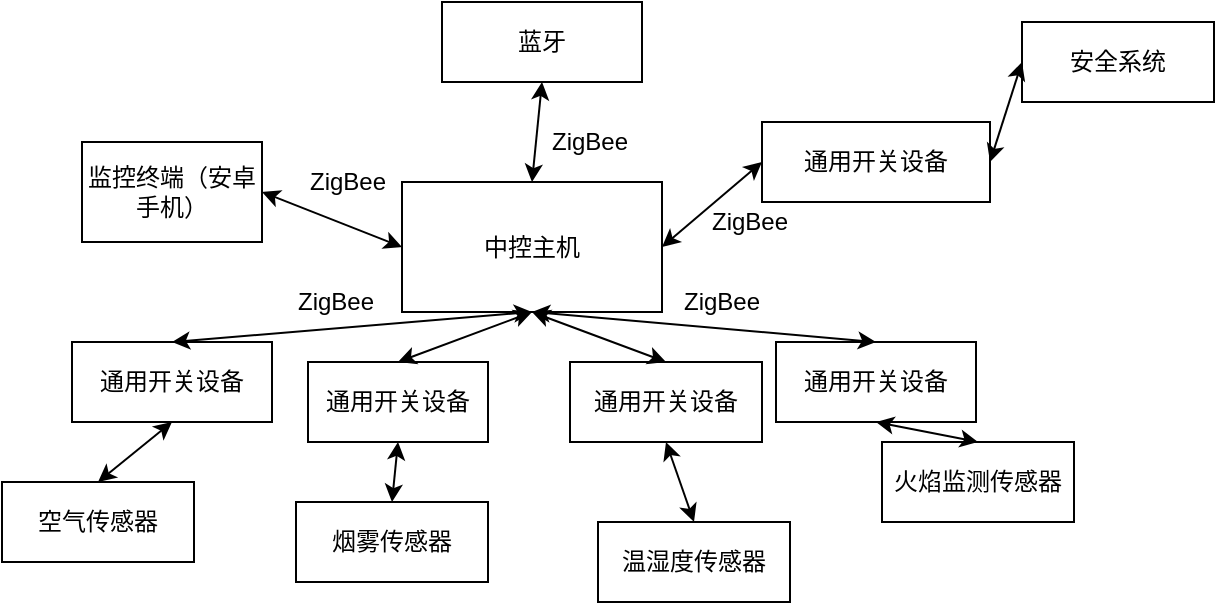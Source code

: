 <mxfile version="14.1.1" type="github">
  <diagram id="RVfmzVuCM36VgM1Rc9qW" name="Page-1">
    <mxGraphModel dx="1038" dy="499" grid="1" gridSize="10" guides="1" tooltips="1" connect="1" arrows="1" fold="1" page="1" pageScale="1" pageWidth="827" pageHeight="1169" math="0" shadow="0">
      <root>
        <mxCell id="0" />
        <mxCell id="1" parent="0" />
        <mxCell id="TdD37lLH8tl2YsaCIaR8-1" value="中控主机" style="rounded=0;whiteSpace=wrap;html=1;" vertex="1" parent="1">
          <mxGeometry x="320" y="200" width="130" height="65" as="geometry" />
        </mxCell>
        <mxCell id="TdD37lLH8tl2YsaCIaR8-4" value="" style="endArrow=classic;startArrow=classic;html=1;entryX=0.5;entryY=1;entryDx=0;entryDy=0;exitX=0.5;exitY=0;exitDx=0;exitDy=0;" edge="1" parent="1" source="TdD37lLH8tl2YsaCIaR8-1" target="TdD37lLH8tl2YsaCIaR8-5">
          <mxGeometry width="50" height="50" relative="1" as="geometry">
            <mxPoint x="400" y="200" as="sourcePoint" />
            <mxPoint x="410" y="140" as="targetPoint" />
          </mxGeometry>
        </mxCell>
        <mxCell id="TdD37lLH8tl2YsaCIaR8-5" value="蓝牙" style="rounded=0;whiteSpace=wrap;html=1;" vertex="1" parent="1">
          <mxGeometry x="340" y="110" width="100" height="40" as="geometry" />
        </mxCell>
        <mxCell id="TdD37lLH8tl2YsaCIaR8-6" value="" style="endArrow=classic;startArrow=classic;html=1;exitX=0;exitY=0.5;exitDx=0;exitDy=0;entryX=1;entryY=0.5;entryDx=0;entryDy=0;" edge="1" parent="1" source="TdD37lLH8tl2YsaCIaR8-1" target="TdD37lLH8tl2YsaCIaR8-7">
          <mxGeometry width="50" height="50" relative="1" as="geometry">
            <mxPoint x="380" y="220" as="sourcePoint" />
            <mxPoint x="210" y="230" as="targetPoint" />
            <Array as="points" />
          </mxGeometry>
        </mxCell>
        <mxCell id="TdD37lLH8tl2YsaCIaR8-7" value="监控终端（安卓手机）" style="rounded=0;whiteSpace=wrap;html=1;" vertex="1" parent="1">
          <mxGeometry x="160" y="180" width="90" height="50" as="geometry" />
        </mxCell>
        <mxCell id="TdD37lLH8tl2YsaCIaR8-8" value="通用开关设备" style="rounded=0;whiteSpace=wrap;html=1;" vertex="1" parent="1">
          <mxGeometry x="155" y="280" width="100" height="40" as="geometry" />
        </mxCell>
        <mxCell id="TdD37lLH8tl2YsaCIaR8-9" value="通用开关设备" style="rounded=0;whiteSpace=wrap;html=1;" vertex="1" parent="1">
          <mxGeometry x="273" y="290" width="90" height="40" as="geometry" />
        </mxCell>
        <mxCell id="TdD37lLH8tl2YsaCIaR8-10" value="通用开关设备" style="rounded=0;whiteSpace=wrap;html=1;" vertex="1" parent="1">
          <mxGeometry x="404" y="290" width="96" height="40" as="geometry" />
        </mxCell>
        <mxCell id="TdD37lLH8tl2YsaCIaR8-11" value="通用开关设备" style="rounded=0;whiteSpace=wrap;html=1;" vertex="1" parent="1">
          <mxGeometry x="507" y="280" width="100" height="40" as="geometry" />
        </mxCell>
        <mxCell id="TdD37lLH8tl2YsaCIaR8-12" value="通用开关设备" style="rounded=0;whiteSpace=wrap;html=1;" vertex="1" parent="1">
          <mxGeometry x="500" y="170" width="114" height="40" as="geometry" />
        </mxCell>
        <mxCell id="TdD37lLH8tl2YsaCIaR8-13" value="" style="endArrow=classic;startArrow=classic;html=1;entryX=0;entryY=0.5;entryDx=0;entryDy=0;exitX=1;exitY=0.5;exitDx=0;exitDy=0;" edge="1" parent="1" source="TdD37lLH8tl2YsaCIaR8-1" target="TdD37lLH8tl2YsaCIaR8-12">
          <mxGeometry width="50" height="50" relative="1" as="geometry">
            <mxPoint x="440" y="250" as="sourcePoint" />
            <mxPoint x="450" y="190" as="targetPoint" />
          </mxGeometry>
        </mxCell>
        <mxCell id="TdD37lLH8tl2YsaCIaR8-14" value="空气传感器" style="rounded=0;whiteSpace=wrap;html=1;" vertex="1" parent="1">
          <mxGeometry x="120" y="350" width="96" height="40" as="geometry" />
        </mxCell>
        <mxCell id="TdD37lLH8tl2YsaCIaR8-15" value="烟雾传感器" style="rounded=0;whiteSpace=wrap;html=1;" vertex="1" parent="1">
          <mxGeometry x="267" y="360" width="96" height="40" as="geometry" />
        </mxCell>
        <mxCell id="TdD37lLH8tl2YsaCIaR8-16" value="温湿度传感器" style="rounded=0;whiteSpace=wrap;html=1;" vertex="1" parent="1">
          <mxGeometry x="418" y="370" width="96" height="40" as="geometry" />
        </mxCell>
        <mxCell id="TdD37lLH8tl2YsaCIaR8-17" value="火焰监测传感器" style="rounded=0;whiteSpace=wrap;html=1;" vertex="1" parent="1">
          <mxGeometry x="560" y="330" width="96" height="40" as="geometry" />
        </mxCell>
        <mxCell id="TdD37lLH8tl2YsaCIaR8-18" value="安全系统" style="rounded=0;whiteSpace=wrap;html=1;" vertex="1" parent="1">
          <mxGeometry x="630" y="120" width="96" height="40" as="geometry" />
        </mxCell>
        <mxCell id="TdD37lLH8tl2YsaCIaR8-21" value="" style="endArrow=classic;startArrow=classic;html=1;entryX=0.5;entryY=1;entryDx=0;entryDy=0;exitX=0.5;exitY=0;exitDx=0;exitDy=0;" edge="1" parent="1" source="TdD37lLH8tl2YsaCIaR8-10" target="TdD37lLH8tl2YsaCIaR8-1">
          <mxGeometry width="50" height="50" relative="1" as="geometry">
            <mxPoint x="410" y="300" as="sourcePoint" />
            <mxPoint x="460" y="250" as="targetPoint" />
          </mxGeometry>
        </mxCell>
        <mxCell id="TdD37lLH8tl2YsaCIaR8-22" value="" style="endArrow=classic;startArrow=classic;html=1;entryX=0.5;entryY=1;entryDx=0;entryDy=0;exitX=0.5;exitY=0;exitDx=0;exitDy=0;" edge="1" parent="1" source="TdD37lLH8tl2YsaCIaR8-14" target="TdD37lLH8tl2YsaCIaR8-8">
          <mxGeometry width="50" height="50" relative="1" as="geometry">
            <mxPoint x="160" y="400" as="sourcePoint" />
            <mxPoint x="210" y="350" as="targetPoint" />
          </mxGeometry>
        </mxCell>
        <mxCell id="TdD37lLH8tl2YsaCIaR8-23" value="" style="endArrow=classic;startArrow=classic;html=1;entryX=0.5;entryY=1;entryDx=0;entryDy=0;exitX=0.5;exitY=0;exitDx=0;exitDy=0;" edge="1" parent="1" source="TdD37lLH8tl2YsaCIaR8-15" target="TdD37lLH8tl2YsaCIaR8-9">
          <mxGeometry width="50" height="50" relative="1" as="geometry">
            <mxPoint x="200" y="400" as="sourcePoint" />
            <mxPoint x="200" y="360" as="targetPoint" />
            <Array as="points" />
          </mxGeometry>
        </mxCell>
        <mxCell id="TdD37lLH8tl2YsaCIaR8-24" value="" style="endArrow=classic;startArrow=classic;html=1;entryX=0.5;entryY=1;entryDx=0;entryDy=0;exitX=0.5;exitY=0;exitDx=0;exitDy=0;" edge="1" parent="1" source="TdD37lLH8tl2YsaCIaR8-16" target="TdD37lLH8tl2YsaCIaR8-10">
          <mxGeometry width="50" height="50" relative="1" as="geometry">
            <mxPoint x="210" y="410" as="sourcePoint" />
            <mxPoint x="210" y="370" as="targetPoint" />
          </mxGeometry>
        </mxCell>
        <mxCell id="TdD37lLH8tl2YsaCIaR8-25" value="" style="endArrow=classic;startArrow=classic;html=1;entryX=0.5;entryY=1;entryDx=0;entryDy=0;exitX=0.5;exitY=0;exitDx=0;exitDy=0;" edge="1" parent="1" source="TdD37lLH8tl2YsaCIaR8-17" target="TdD37lLH8tl2YsaCIaR8-11">
          <mxGeometry width="50" height="50" relative="1" as="geometry">
            <mxPoint x="458" y="400" as="sourcePoint" />
            <mxPoint x="458" y="360" as="targetPoint" />
          </mxGeometry>
        </mxCell>
        <mxCell id="TdD37lLH8tl2YsaCIaR8-26" value="" style="endArrow=classic;startArrow=classic;html=1;entryX=0.5;entryY=1;entryDx=0;entryDy=0;exitX=0.5;exitY=0;exitDx=0;exitDy=0;" edge="1" parent="1" source="TdD37lLH8tl2YsaCIaR8-11" target="TdD37lLH8tl2YsaCIaR8-1">
          <mxGeometry width="50" height="50" relative="1" as="geometry">
            <mxPoint x="458" y="320" as="sourcePoint" />
            <mxPoint x="390" y="280" as="targetPoint" />
          </mxGeometry>
        </mxCell>
        <mxCell id="TdD37lLH8tl2YsaCIaR8-27" value="" style="endArrow=classic;startArrow=classic;html=1;entryX=0.5;entryY=1;entryDx=0;entryDy=0;exitX=0.5;exitY=0;exitDx=0;exitDy=0;" edge="1" parent="1" source="TdD37lLH8tl2YsaCIaR8-9" target="TdD37lLH8tl2YsaCIaR8-1">
          <mxGeometry width="50" height="50" relative="1" as="geometry">
            <mxPoint x="468" y="330" as="sourcePoint" />
            <mxPoint x="400" y="290" as="targetPoint" />
          </mxGeometry>
        </mxCell>
        <mxCell id="TdD37lLH8tl2YsaCIaR8-28" value="" style="endArrow=classic;startArrow=classic;html=1;entryX=0.5;entryY=1;entryDx=0;entryDy=0;exitX=0.5;exitY=0;exitDx=0;exitDy=0;" edge="1" parent="1" source="TdD37lLH8tl2YsaCIaR8-8" target="TdD37lLH8tl2YsaCIaR8-1">
          <mxGeometry width="50" height="50" relative="1" as="geometry">
            <mxPoint x="478" y="340" as="sourcePoint" />
            <mxPoint x="410" y="300" as="targetPoint" />
          </mxGeometry>
        </mxCell>
        <mxCell id="TdD37lLH8tl2YsaCIaR8-29" value="" style="endArrow=classic;startArrow=classic;html=1;entryX=1;entryY=0.5;entryDx=0;entryDy=0;exitX=0;exitY=0.5;exitDx=0;exitDy=0;" edge="1" parent="1" source="TdD37lLH8tl2YsaCIaR8-18" target="TdD37lLH8tl2YsaCIaR8-12">
          <mxGeometry width="50" height="50" relative="1" as="geometry">
            <mxPoint x="488" y="350" as="sourcePoint" />
            <mxPoint x="420" y="310" as="targetPoint" />
          </mxGeometry>
        </mxCell>
        <mxCell id="TdD37lLH8tl2YsaCIaR8-30" value="ZigBee" style="text;html=1;strokeColor=none;fillColor=none;align=center;verticalAlign=middle;whiteSpace=wrap;rounded=0;" vertex="1" parent="1">
          <mxGeometry x="394" y="170" width="40" height="20" as="geometry" />
        </mxCell>
        <mxCell id="TdD37lLH8tl2YsaCIaR8-31" value="ZigBee" style="text;html=1;strokeColor=none;fillColor=none;align=center;verticalAlign=middle;whiteSpace=wrap;rounded=0;" vertex="1" parent="1">
          <mxGeometry x="273" y="190" width="40" height="20" as="geometry" />
        </mxCell>
        <mxCell id="TdD37lLH8tl2YsaCIaR8-32" value="ZigBee" style="text;html=1;strokeColor=none;fillColor=none;align=center;verticalAlign=middle;whiteSpace=wrap;rounded=0;" vertex="1" parent="1">
          <mxGeometry x="474" y="210" width="40" height="20" as="geometry" />
        </mxCell>
        <mxCell id="TdD37lLH8tl2YsaCIaR8-33" value="ZigBee" style="text;html=1;strokeColor=none;fillColor=none;align=center;verticalAlign=middle;whiteSpace=wrap;rounded=0;" vertex="1" parent="1">
          <mxGeometry x="267" y="250" width="40" height="20" as="geometry" />
        </mxCell>
        <mxCell id="TdD37lLH8tl2YsaCIaR8-34" value="ZigBee" style="text;html=1;strokeColor=none;fillColor=none;align=center;verticalAlign=middle;whiteSpace=wrap;rounded=0;" vertex="1" parent="1">
          <mxGeometry x="460" y="250" width="40" height="20" as="geometry" />
        </mxCell>
      </root>
    </mxGraphModel>
  </diagram>
</mxfile>
